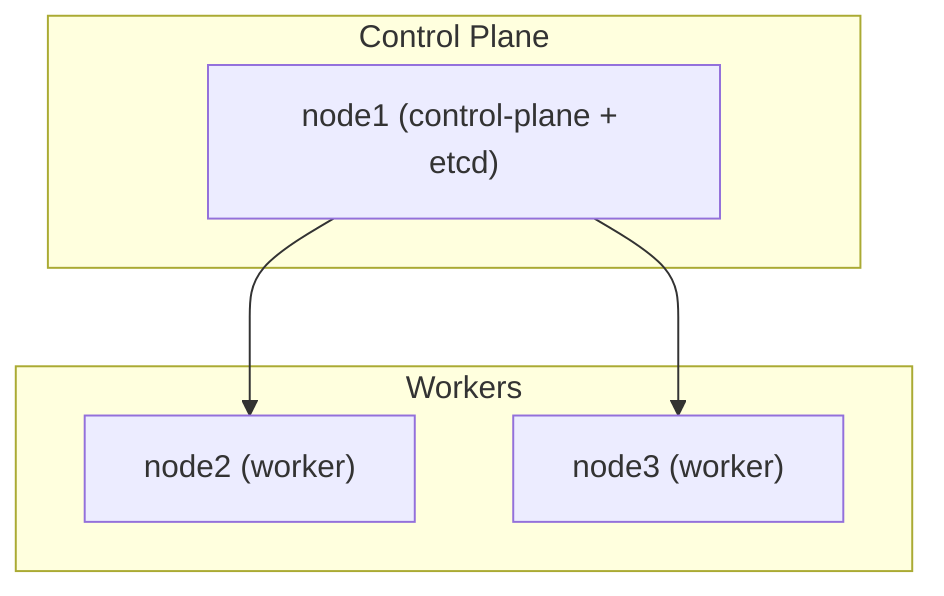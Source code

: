 graph TD
  subgraph Control Plane
    node1["node1 (control-plane + etcd)"]
  end

  subgraph Workers
    node2["node2 (worker)"]
    node3["node3 (worker)"]
  end

  node1 --> node2
  node1 --> node3